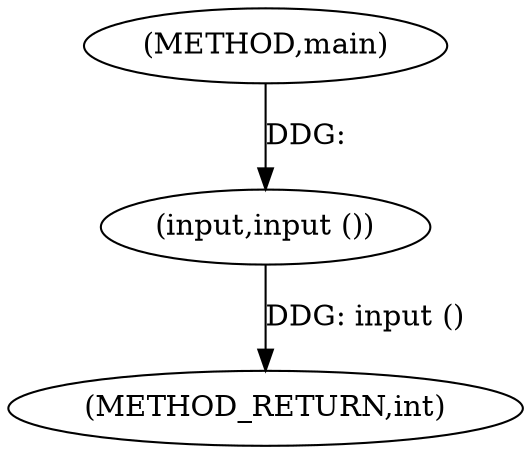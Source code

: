 digraph "main" {  
"1000433" [label = "(METHOD,main)" ]
"1000436" [label = "(METHOD_RETURN,int)" ]
"1000435" [label = "(input,input ())" ]
  "1000435" -> "1000436"  [ label = "DDG: input ()"] 
  "1000433" -> "1000435"  [ label = "DDG: "] 
}
